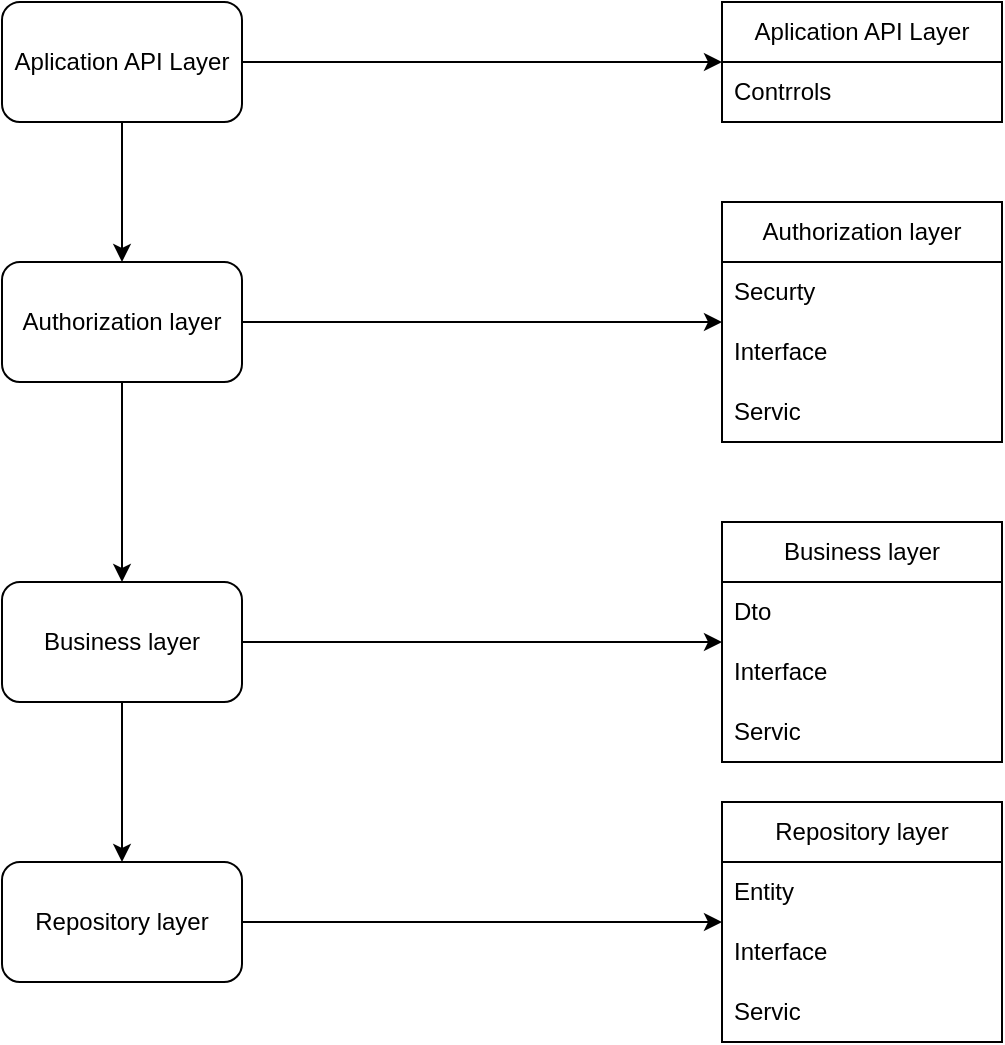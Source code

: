 <mxfile version="27.0.9">
  <diagram name="Page-1" id="RfFbZtSiJB2oDPaEJpKO">
    <mxGraphModel dx="1507" dy="786" grid="1" gridSize="10" guides="1" tooltips="1" connect="1" arrows="1" fold="1" page="1" pageScale="1" pageWidth="1169" pageHeight="827" math="0" shadow="0">
      <root>
        <mxCell id="0" />
        <mxCell id="1" parent="0" />
        <mxCell id="NyGNP06nzu00dljU3npQ-3" value="" style="edgeStyle=orthogonalEdgeStyle;rounded=0;orthogonalLoop=1;jettySize=auto;html=1;" edge="1" parent="1" source="NyGNP06nzu00dljU3npQ-1" target="NyGNP06nzu00dljU3npQ-2">
          <mxGeometry relative="1" as="geometry" />
        </mxCell>
        <mxCell id="NyGNP06nzu00dljU3npQ-12" style="edgeStyle=orthogonalEdgeStyle;rounded=0;orthogonalLoop=1;jettySize=auto;html=1;" edge="1" parent="1" source="NyGNP06nzu00dljU3npQ-1" target="NyGNP06nzu00dljU3npQ-8">
          <mxGeometry relative="1" as="geometry" />
        </mxCell>
        <mxCell id="NyGNP06nzu00dljU3npQ-1" value="Aplication API Layer" style="rounded=1;whiteSpace=wrap;html=1;" vertex="1" parent="1">
          <mxGeometry x="340" y="160" width="120" height="60" as="geometry" />
        </mxCell>
        <mxCell id="NyGNP06nzu00dljU3npQ-5" value="" style="edgeStyle=orthogonalEdgeStyle;rounded=0;orthogonalLoop=1;jettySize=auto;html=1;" edge="1" parent="1" source="NyGNP06nzu00dljU3npQ-2" target="NyGNP06nzu00dljU3npQ-4">
          <mxGeometry relative="1" as="geometry" />
        </mxCell>
        <mxCell id="NyGNP06nzu00dljU3npQ-15" style="edgeStyle=orthogonalEdgeStyle;rounded=0;orthogonalLoop=1;jettySize=auto;html=1;" edge="1" parent="1" source="NyGNP06nzu00dljU3npQ-2" target="NyGNP06nzu00dljU3npQ-13">
          <mxGeometry relative="1" as="geometry" />
        </mxCell>
        <mxCell id="NyGNP06nzu00dljU3npQ-2" value="Authorization layer" style="whiteSpace=wrap;html=1;rounded=1;" vertex="1" parent="1">
          <mxGeometry x="340" y="290" width="120" height="60" as="geometry" />
        </mxCell>
        <mxCell id="NyGNP06nzu00dljU3npQ-7" value="" style="edgeStyle=orthogonalEdgeStyle;rounded=0;orthogonalLoop=1;jettySize=auto;html=1;" edge="1" parent="1" source="NyGNP06nzu00dljU3npQ-4" target="NyGNP06nzu00dljU3npQ-6">
          <mxGeometry relative="1" as="geometry" />
        </mxCell>
        <mxCell id="NyGNP06nzu00dljU3npQ-17" style="edgeStyle=orthogonalEdgeStyle;rounded=0;orthogonalLoop=1;jettySize=auto;html=1;" edge="1" parent="1" source="NyGNP06nzu00dljU3npQ-4" target="NyGNP06nzu00dljU3npQ-18">
          <mxGeometry relative="1" as="geometry">
            <mxPoint x="510" y="480" as="targetPoint" />
          </mxGeometry>
        </mxCell>
        <mxCell id="NyGNP06nzu00dljU3npQ-4" value="Business layer" style="whiteSpace=wrap;html=1;rounded=1;" vertex="1" parent="1">
          <mxGeometry x="340" y="450" width="120" height="60" as="geometry" />
        </mxCell>
        <mxCell id="NyGNP06nzu00dljU3npQ-24" style="edgeStyle=orthogonalEdgeStyle;rounded=0;orthogonalLoop=1;jettySize=auto;html=1;" edge="1" parent="1" source="NyGNP06nzu00dljU3npQ-6" target="NyGNP06nzu00dljU3npQ-21">
          <mxGeometry relative="1" as="geometry" />
        </mxCell>
        <mxCell id="NyGNP06nzu00dljU3npQ-6" value="Repository layer" style="whiteSpace=wrap;html=1;rounded=1;" vertex="1" parent="1">
          <mxGeometry x="340" y="590" width="120" height="60" as="geometry" />
        </mxCell>
        <mxCell id="NyGNP06nzu00dljU3npQ-8" value="Aplication API Layer" style="swimlane;fontStyle=0;childLayout=stackLayout;horizontal=1;startSize=30;horizontalStack=0;resizeParent=1;resizeParentMax=0;resizeLast=0;collapsible=1;marginBottom=0;whiteSpace=wrap;html=1;" vertex="1" parent="1">
          <mxGeometry x="700" y="160" width="140" height="60" as="geometry" />
        </mxCell>
        <mxCell id="NyGNP06nzu00dljU3npQ-9" value="Contrrols" style="text;strokeColor=none;fillColor=none;align=left;verticalAlign=middle;spacingLeft=4;spacingRight=4;overflow=hidden;points=[[0,0.5],[1,0.5]];portConstraint=eastwest;rotatable=0;whiteSpace=wrap;html=1;" vertex="1" parent="NyGNP06nzu00dljU3npQ-8">
          <mxGeometry y="30" width="140" height="30" as="geometry" />
        </mxCell>
        <mxCell id="NyGNP06nzu00dljU3npQ-13" value="Authorization layer" style="swimlane;fontStyle=0;childLayout=stackLayout;horizontal=1;startSize=30;horizontalStack=0;resizeParent=1;resizeParentMax=0;resizeLast=0;collapsible=1;marginBottom=0;whiteSpace=wrap;html=1;" vertex="1" parent="1">
          <mxGeometry x="700" y="260" width="140" height="120" as="geometry" />
        </mxCell>
        <mxCell id="NyGNP06nzu00dljU3npQ-14" value="Securty" style="text;strokeColor=none;fillColor=none;align=left;verticalAlign=middle;spacingLeft=4;spacingRight=4;overflow=hidden;points=[[0,0.5],[1,0.5]];portConstraint=eastwest;rotatable=0;whiteSpace=wrap;html=1;" vertex="1" parent="NyGNP06nzu00dljU3npQ-13">
          <mxGeometry y="30" width="140" height="30" as="geometry" />
        </mxCell>
        <mxCell id="NyGNP06nzu00dljU3npQ-29" value="Interface" style="text;strokeColor=none;fillColor=none;align=left;verticalAlign=middle;spacingLeft=4;spacingRight=4;overflow=hidden;points=[[0,0.5],[1,0.5]];portConstraint=eastwest;rotatable=0;whiteSpace=wrap;html=1;" vertex="1" parent="NyGNP06nzu00dljU3npQ-13">
          <mxGeometry y="60" width="140" height="30" as="geometry" />
        </mxCell>
        <mxCell id="NyGNP06nzu00dljU3npQ-16" value="Servic" style="text;strokeColor=none;fillColor=none;align=left;verticalAlign=middle;spacingLeft=4;spacingRight=4;overflow=hidden;points=[[0,0.5],[1,0.5]];portConstraint=eastwest;rotatable=0;whiteSpace=wrap;html=1;" vertex="1" parent="NyGNP06nzu00dljU3npQ-13">
          <mxGeometry y="90" width="140" height="30" as="geometry" />
        </mxCell>
        <mxCell id="NyGNP06nzu00dljU3npQ-18" value="Business layer" style="swimlane;fontStyle=0;childLayout=stackLayout;horizontal=1;startSize=30;horizontalStack=0;resizeParent=1;resizeParentMax=0;resizeLast=0;collapsible=1;marginBottom=0;whiteSpace=wrap;html=1;" vertex="1" parent="1">
          <mxGeometry x="700" y="420" width="140" height="120" as="geometry" />
        </mxCell>
        <mxCell id="NyGNP06nzu00dljU3npQ-19" value="Dto" style="text;strokeColor=none;fillColor=none;align=left;verticalAlign=middle;spacingLeft=4;spacingRight=4;overflow=hidden;points=[[0,0.5],[1,0.5]];portConstraint=eastwest;rotatable=0;whiteSpace=wrap;html=1;" vertex="1" parent="NyGNP06nzu00dljU3npQ-18">
          <mxGeometry y="30" width="140" height="30" as="geometry" />
        </mxCell>
        <mxCell id="NyGNP06nzu00dljU3npQ-28" value="Interface" style="text;strokeColor=none;fillColor=none;align=left;verticalAlign=middle;spacingLeft=4;spacingRight=4;overflow=hidden;points=[[0,0.5],[1,0.5]];portConstraint=eastwest;rotatable=0;whiteSpace=wrap;html=1;" vertex="1" parent="NyGNP06nzu00dljU3npQ-18">
          <mxGeometry y="60" width="140" height="30" as="geometry" />
        </mxCell>
        <mxCell id="NyGNP06nzu00dljU3npQ-20" value="Servic" style="text;strokeColor=none;fillColor=none;align=left;verticalAlign=middle;spacingLeft=4;spacingRight=4;overflow=hidden;points=[[0,0.5],[1,0.5]];portConstraint=eastwest;rotatable=0;whiteSpace=wrap;html=1;" vertex="1" parent="NyGNP06nzu00dljU3npQ-18">
          <mxGeometry y="90" width="140" height="30" as="geometry" />
        </mxCell>
        <mxCell id="NyGNP06nzu00dljU3npQ-21" value="Repository layer" style="swimlane;fontStyle=0;childLayout=stackLayout;horizontal=1;startSize=30;horizontalStack=0;resizeParent=1;resizeParentMax=0;resizeLast=0;collapsible=1;marginBottom=0;whiteSpace=wrap;html=1;" vertex="1" parent="1">
          <mxGeometry x="700" y="560" width="140" height="120" as="geometry" />
        </mxCell>
        <mxCell id="NyGNP06nzu00dljU3npQ-22" value="Entity" style="text;strokeColor=none;fillColor=none;align=left;verticalAlign=middle;spacingLeft=4;spacingRight=4;overflow=hidden;points=[[0,0.5],[1,0.5]];portConstraint=eastwest;rotatable=0;whiteSpace=wrap;html=1;" vertex="1" parent="NyGNP06nzu00dljU3npQ-21">
          <mxGeometry y="30" width="140" height="30" as="geometry" />
        </mxCell>
        <mxCell id="NyGNP06nzu00dljU3npQ-25" value="Interface" style="text;strokeColor=none;fillColor=none;align=left;verticalAlign=middle;spacingLeft=4;spacingRight=4;overflow=hidden;points=[[0,0.5],[1,0.5]];portConstraint=eastwest;rotatable=0;whiteSpace=wrap;html=1;" vertex="1" parent="NyGNP06nzu00dljU3npQ-21">
          <mxGeometry y="60" width="140" height="30" as="geometry" />
        </mxCell>
        <mxCell id="NyGNP06nzu00dljU3npQ-23" value="Servic" style="text;strokeColor=none;fillColor=none;align=left;verticalAlign=middle;spacingLeft=4;spacingRight=4;overflow=hidden;points=[[0,0.5],[1,0.5]];portConstraint=eastwest;rotatable=0;whiteSpace=wrap;html=1;" vertex="1" parent="NyGNP06nzu00dljU3npQ-21">
          <mxGeometry y="90" width="140" height="30" as="geometry" />
        </mxCell>
      </root>
    </mxGraphModel>
  </diagram>
</mxfile>
